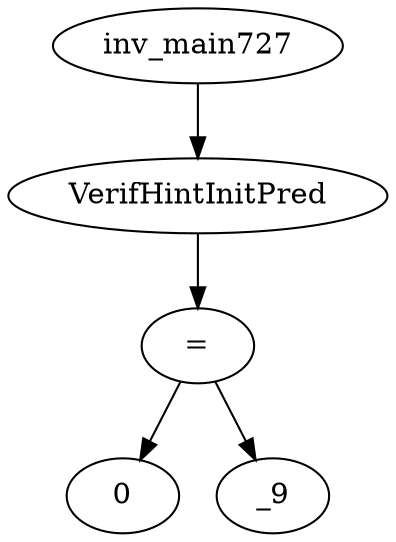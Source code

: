 digraph dag {
0 [label="inv_main727"];
1 [label="VerifHintInitPred"];
2 [label="="];
3 [label="0"];
4 [label="_9"];
0->1
1->2
2->4
2 -> 3
}
